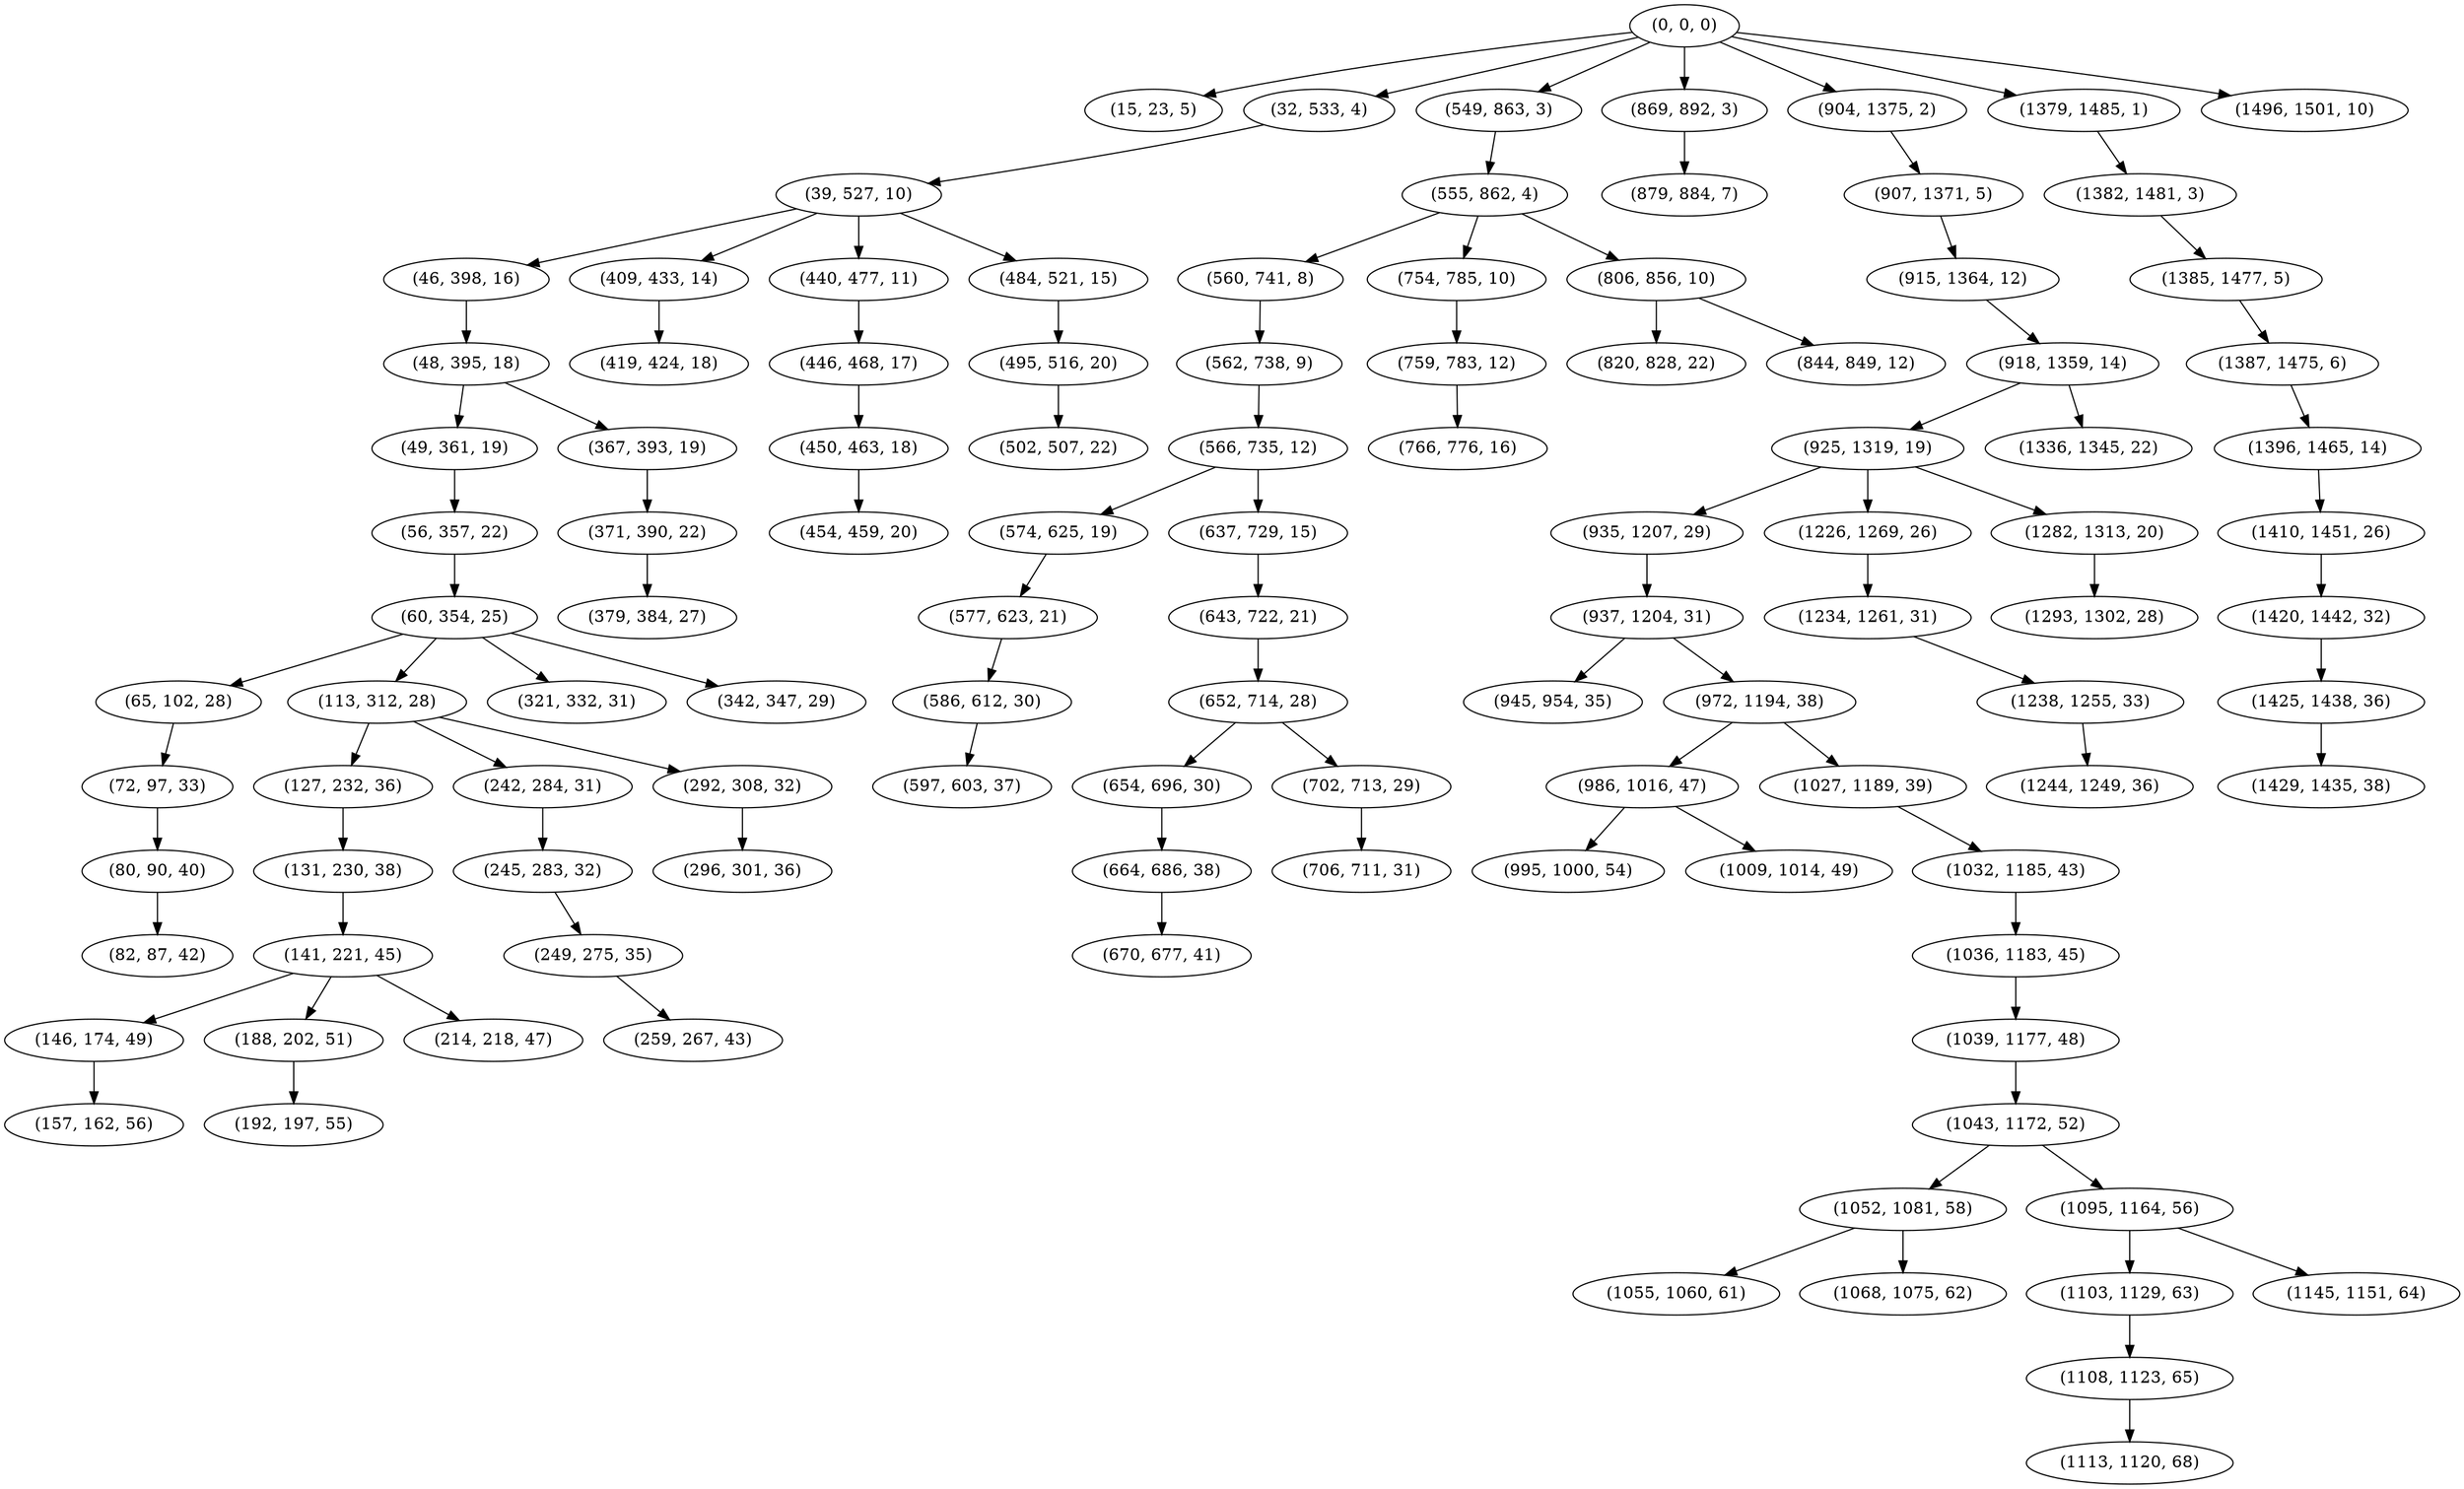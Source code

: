 digraph tree {
    "(0, 0, 0)";
    "(15, 23, 5)";
    "(32, 533, 4)";
    "(39, 527, 10)";
    "(46, 398, 16)";
    "(48, 395, 18)";
    "(49, 361, 19)";
    "(56, 357, 22)";
    "(60, 354, 25)";
    "(65, 102, 28)";
    "(72, 97, 33)";
    "(80, 90, 40)";
    "(82, 87, 42)";
    "(113, 312, 28)";
    "(127, 232, 36)";
    "(131, 230, 38)";
    "(141, 221, 45)";
    "(146, 174, 49)";
    "(157, 162, 56)";
    "(188, 202, 51)";
    "(192, 197, 55)";
    "(214, 218, 47)";
    "(242, 284, 31)";
    "(245, 283, 32)";
    "(249, 275, 35)";
    "(259, 267, 43)";
    "(292, 308, 32)";
    "(296, 301, 36)";
    "(321, 332, 31)";
    "(342, 347, 29)";
    "(367, 393, 19)";
    "(371, 390, 22)";
    "(379, 384, 27)";
    "(409, 433, 14)";
    "(419, 424, 18)";
    "(440, 477, 11)";
    "(446, 468, 17)";
    "(450, 463, 18)";
    "(454, 459, 20)";
    "(484, 521, 15)";
    "(495, 516, 20)";
    "(502, 507, 22)";
    "(549, 863, 3)";
    "(555, 862, 4)";
    "(560, 741, 8)";
    "(562, 738, 9)";
    "(566, 735, 12)";
    "(574, 625, 19)";
    "(577, 623, 21)";
    "(586, 612, 30)";
    "(597, 603, 37)";
    "(637, 729, 15)";
    "(643, 722, 21)";
    "(652, 714, 28)";
    "(654, 696, 30)";
    "(664, 686, 38)";
    "(670, 677, 41)";
    "(702, 713, 29)";
    "(706, 711, 31)";
    "(754, 785, 10)";
    "(759, 783, 12)";
    "(766, 776, 16)";
    "(806, 856, 10)";
    "(820, 828, 22)";
    "(844, 849, 12)";
    "(869, 892, 3)";
    "(879, 884, 7)";
    "(904, 1375, 2)";
    "(907, 1371, 5)";
    "(915, 1364, 12)";
    "(918, 1359, 14)";
    "(925, 1319, 19)";
    "(935, 1207, 29)";
    "(937, 1204, 31)";
    "(945, 954, 35)";
    "(972, 1194, 38)";
    "(986, 1016, 47)";
    "(995, 1000, 54)";
    "(1009, 1014, 49)";
    "(1027, 1189, 39)";
    "(1032, 1185, 43)";
    "(1036, 1183, 45)";
    "(1039, 1177, 48)";
    "(1043, 1172, 52)";
    "(1052, 1081, 58)";
    "(1055, 1060, 61)";
    "(1068, 1075, 62)";
    "(1095, 1164, 56)";
    "(1103, 1129, 63)";
    "(1108, 1123, 65)";
    "(1113, 1120, 68)";
    "(1145, 1151, 64)";
    "(1226, 1269, 26)";
    "(1234, 1261, 31)";
    "(1238, 1255, 33)";
    "(1244, 1249, 36)";
    "(1282, 1313, 20)";
    "(1293, 1302, 28)";
    "(1336, 1345, 22)";
    "(1379, 1485, 1)";
    "(1382, 1481, 3)";
    "(1385, 1477, 5)";
    "(1387, 1475, 6)";
    "(1396, 1465, 14)";
    "(1410, 1451, 26)";
    "(1420, 1442, 32)";
    "(1425, 1438, 36)";
    "(1429, 1435, 38)";
    "(1496, 1501, 10)";
    "(0, 0, 0)" -> "(15, 23, 5)";
    "(0, 0, 0)" -> "(32, 533, 4)";
    "(0, 0, 0)" -> "(549, 863, 3)";
    "(0, 0, 0)" -> "(869, 892, 3)";
    "(0, 0, 0)" -> "(904, 1375, 2)";
    "(0, 0, 0)" -> "(1379, 1485, 1)";
    "(0, 0, 0)" -> "(1496, 1501, 10)";
    "(32, 533, 4)" -> "(39, 527, 10)";
    "(39, 527, 10)" -> "(46, 398, 16)";
    "(39, 527, 10)" -> "(409, 433, 14)";
    "(39, 527, 10)" -> "(440, 477, 11)";
    "(39, 527, 10)" -> "(484, 521, 15)";
    "(46, 398, 16)" -> "(48, 395, 18)";
    "(48, 395, 18)" -> "(49, 361, 19)";
    "(48, 395, 18)" -> "(367, 393, 19)";
    "(49, 361, 19)" -> "(56, 357, 22)";
    "(56, 357, 22)" -> "(60, 354, 25)";
    "(60, 354, 25)" -> "(65, 102, 28)";
    "(60, 354, 25)" -> "(113, 312, 28)";
    "(60, 354, 25)" -> "(321, 332, 31)";
    "(60, 354, 25)" -> "(342, 347, 29)";
    "(65, 102, 28)" -> "(72, 97, 33)";
    "(72, 97, 33)" -> "(80, 90, 40)";
    "(80, 90, 40)" -> "(82, 87, 42)";
    "(113, 312, 28)" -> "(127, 232, 36)";
    "(113, 312, 28)" -> "(242, 284, 31)";
    "(113, 312, 28)" -> "(292, 308, 32)";
    "(127, 232, 36)" -> "(131, 230, 38)";
    "(131, 230, 38)" -> "(141, 221, 45)";
    "(141, 221, 45)" -> "(146, 174, 49)";
    "(141, 221, 45)" -> "(188, 202, 51)";
    "(141, 221, 45)" -> "(214, 218, 47)";
    "(146, 174, 49)" -> "(157, 162, 56)";
    "(188, 202, 51)" -> "(192, 197, 55)";
    "(242, 284, 31)" -> "(245, 283, 32)";
    "(245, 283, 32)" -> "(249, 275, 35)";
    "(249, 275, 35)" -> "(259, 267, 43)";
    "(292, 308, 32)" -> "(296, 301, 36)";
    "(367, 393, 19)" -> "(371, 390, 22)";
    "(371, 390, 22)" -> "(379, 384, 27)";
    "(409, 433, 14)" -> "(419, 424, 18)";
    "(440, 477, 11)" -> "(446, 468, 17)";
    "(446, 468, 17)" -> "(450, 463, 18)";
    "(450, 463, 18)" -> "(454, 459, 20)";
    "(484, 521, 15)" -> "(495, 516, 20)";
    "(495, 516, 20)" -> "(502, 507, 22)";
    "(549, 863, 3)" -> "(555, 862, 4)";
    "(555, 862, 4)" -> "(560, 741, 8)";
    "(555, 862, 4)" -> "(754, 785, 10)";
    "(555, 862, 4)" -> "(806, 856, 10)";
    "(560, 741, 8)" -> "(562, 738, 9)";
    "(562, 738, 9)" -> "(566, 735, 12)";
    "(566, 735, 12)" -> "(574, 625, 19)";
    "(566, 735, 12)" -> "(637, 729, 15)";
    "(574, 625, 19)" -> "(577, 623, 21)";
    "(577, 623, 21)" -> "(586, 612, 30)";
    "(586, 612, 30)" -> "(597, 603, 37)";
    "(637, 729, 15)" -> "(643, 722, 21)";
    "(643, 722, 21)" -> "(652, 714, 28)";
    "(652, 714, 28)" -> "(654, 696, 30)";
    "(652, 714, 28)" -> "(702, 713, 29)";
    "(654, 696, 30)" -> "(664, 686, 38)";
    "(664, 686, 38)" -> "(670, 677, 41)";
    "(702, 713, 29)" -> "(706, 711, 31)";
    "(754, 785, 10)" -> "(759, 783, 12)";
    "(759, 783, 12)" -> "(766, 776, 16)";
    "(806, 856, 10)" -> "(820, 828, 22)";
    "(806, 856, 10)" -> "(844, 849, 12)";
    "(869, 892, 3)" -> "(879, 884, 7)";
    "(904, 1375, 2)" -> "(907, 1371, 5)";
    "(907, 1371, 5)" -> "(915, 1364, 12)";
    "(915, 1364, 12)" -> "(918, 1359, 14)";
    "(918, 1359, 14)" -> "(925, 1319, 19)";
    "(918, 1359, 14)" -> "(1336, 1345, 22)";
    "(925, 1319, 19)" -> "(935, 1207, 29)";
    "(925, 1319, 19)" -> "(1226, 1269, 26)";
    "(925, 1319, 19)" -> "(1282, 1313, 20)";
    "(935, 1207, 29)" -> "(937, 1204, 31)";
    "(937, 1204, 31)" -> "(945, 954, 35)";
    "(937, 1204, 31)" -> "(972, 1194, 38)";
    "(972, 1194, 38)" -> "(986, 1016, 47)";
    "(972, 1194, 38)" -> "(1027, 1189, 39)";
    "(986, 1016, 47)" -> "(995, 1000, 54)";
    "(986, 1016, 47)" -> "(1009, 1014, 49)";
    "(1027, 1189, 39)" -> "(1032, 1185, 43)";
    "(1032, 1185, 43)" -> "(1036, 1183, 45)";
    "(1036, 1183, 45)" -> "(1039, 1177, 48)";
    "(1039, 1177, 48)" -> "(1043, 1172, 52)";
    "(1043, 1172, 52)" -> "(1052, 1081, 58)";
    "(1043, 1172, 52)" -> "(1095, 1164, 56)";
    "(1052, 1081, 58)" -> "(1055, 1060, 61)";
    "(1052, 1081, 58)" -> "(1068, 1075, 62)";
    "(1095, 1164, 56)" -> "(1103, 1129, 63)";
    "(1095, 1164, 56)" -> "(1145, 1151, 64)";
    "(1103, 1129, 63)" -> "(1108, 1123, 65)";
    "(1108, 1123, 65)" -> "(1113, 1120, 68)";
    "(1226, 1269, 26)" -> "(1234, 1261, 31)";
    "(1234, 1261, 31)" -> "(1238, 1255, 33)";
    "(1238, 1255, 33)" -> "(1244, 1249, 36)";
    "(1282, 1313, 20)" -> "(1293, 1302, 28)";
    "(1379, 1485, 1)" -> "(1382, 1481, 3)";
    "(1382, 1481, 3)" -> "(1385, 1477, 5)";
    "(1385, 1477, 5)" -> "(1387, 1475, 6)";
    "(1387, 1475, 6)" -> "(1396, 1465, 14)";
    "(1396, 1465, 14)" -> "(1410, 1451, 26)";
    "(1410, 1451, 26)" -> "(1420, 1442, 32)";
    "(1420, 1442, 32)" -> "(1425, 1438, 36)";
    "(1425, 1438, 36)" -> "(1429, 1435, 38)";
}
